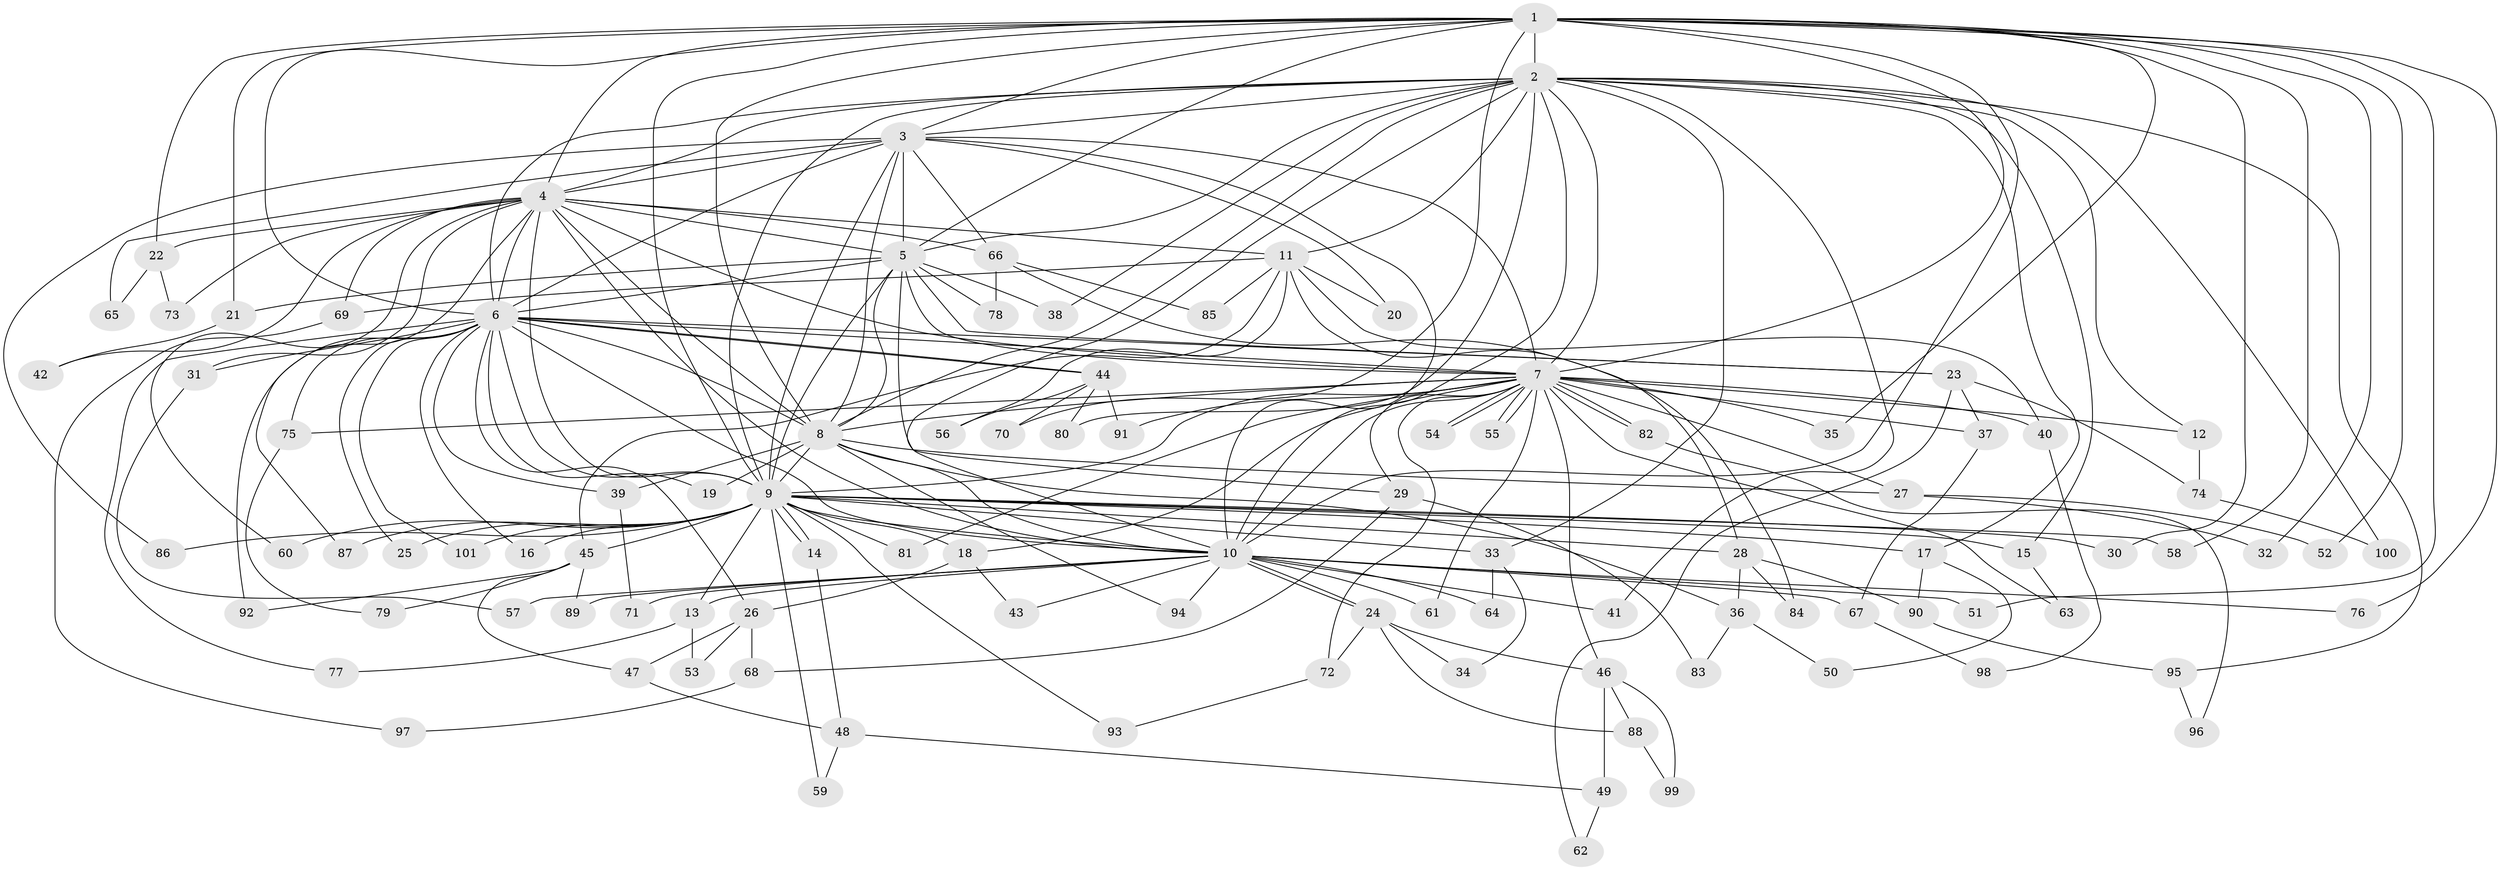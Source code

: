 // coarse degree distribution, {7: 0.01639344262295082, 16: 0.03278688524590164, 9: 0.03278688524590164, 26: 0.01639344262295082, 22: 0.01639344262295082, 10: 0.01639344262295082, 17: 0.01639344262295082, 5: 0.09836065573770492, 6: 0.06557377049180328, 4: 0.04918032786885246, 1: 0.06557377049180328, 3: 0.19672131147540983, 2: 0.3770491803278688}
// Generated by graph-tools (version 1.1) at 2025/49/03/04/25 22:49:43]
// undirected, 101 vertices, 227 edges
graph export_dot {
  node [color=gray90,style=filled];
  1;
  2;
  3;
  4;
  5;
  6;
  7;
  8;
  9;
  10;
  11;
  12;
  13;
  14;
  15;
  16;
  17;
  18;
  19;
  20;
  21;
  22;
  23;
  24;
  25;
  26;
  27;
  28;
  29;
  30;
  31;
  32;
  33;
  34;
  35;
  36;
  37;
  38;
  39;
  40;
  41;
  42;
  43;
  44;
  45;
  46;
  47;
  48;
  49;
  50;
  51;
  52;
  53;
  54;
  55;
  56;
  57;
  58;
  59;
  60;
  61;
  62;
  63;
  64;
  65;
  66;
  67;
  68;
  69;
  70;
  71;
  72;
  73;
  74;
  75;
  76;
  77;
  78;
  79;
  80;
  81;
  82;
  83;
  84;
  85;
  86;
  87;
  88;
  89;
  90;
  91;
  92;
  93;
  94;
  95;
  96;
  97;
  98;
  99;
  100;
  101;
  1 -- 2;
  1 -- 3;
  1 -- 4;
  1 -- 5;
  1 -- 6;
  1 -- 7;
  1 -- 8;
  1 -- 9;
  1 -- 10;
  1 -- 21;
  1 -- 22;
  1 -- 30;
  1 -- 32;
  1 -- 35;
  1 -- 51;
  1 -- 52;
  1 -- 58;
  1 -- 70;
  1 -- 76;
  2 -- 3;
  2 -- 4;
  2 -- 5;
  2 -- 6;
  2 -- 7;
  2 -- 8;
  2 -- 9;
  2 -- 10;
  2 -- 11;
  2 -- 12;
  2 -- 15;
  2 -- 17;
  2 -- 29;
  2 -- 33;
  2 -- 38;
  2 -- 41;
  2 -- 80;
  2 -- 95;
  2 -- 100;
  3 -- 4;
  3 -- 5;
  3 -- 6;
  3 -- 7;
  3 -- 8;
  3 -- 9;
  3 -- 10;
  3 -- 20;
  3 -- 65;
  3 -- 66;
  3 -- 86;
  4 -- 5;
  4 -- 6;
  4 -- 7;
  4 -- 8;
  4 -- 9;
  4 -- 10;
  4 -- 11;
  4 -- 22;
  4 -- 31;
  4 -- 42;
  4 -- 60;
  4 -- 66;
  4 -- 69;
  4 -- 73;
  4 -- 87;
  5 -- 6;
  5 -- 7;
  5 -- 8;
  5 -- 9;
  5 -- 10;
  5 -- 21;
  5 -- 23;
  5 -- 38;
  5 -- 78;
  6 -- 7;
  6 -- 8;
  6 -- 9;
  6 -- 10;
  6 -- 16;
  6 -- 19;
  6 -- 23;
  6 -- 25;
  6 -- 26;
  6 -- 31;
  6 -- 39;
  6 -- 44;
  6 -- 44;
  6 -- 75;
  6 -- 77;
  6 -- 92;
  6 -- 101;
  7 -- 8;
  7 -- 9;
  7 -- 10;
  7 -- 12;
  7 -- 18;
  7 -- 27;
  7 -- 29;
  7 -- 35;
  7 -- 37;
  7 -- 40;
  7 -- 46;
  7 -- 54;
  7 -- 54;
  7 -- 55;
  7 -- 55;
  7 -- 61;
  7 -- 63;
  7 -- 72;
  7 -- 75;
  7 -- 81;
  7 -- 82;
  7 -- 82;
  7 -- 91;
  8 -- 9;
  8 -- 10;
  8 -- 19;
  8 -- 27;
  8 -- 36;
  8 -- 39;
  8 -- 94;
  9 -- 10;
  9 -- 13;
  9 -- 14;
  9 -- 14;
  9 -- 15;
  9 -- 16;
  9 -- 17;
  9 -- 18;
  9 -- 25;
  9 -- 28;
  9 -- 30;
  9 -- 33;
  9 -- 45;
  9 -- 58;
  9 -- 59;
  9 -- 60;
  9 -- 81;
  9 -- 86;
  9 -- 87;
  9 -- 93;
  9 -- 101;
  10 -- 13;
  10 -- 24;
  10 -- 24;
  10 -- 41;
  10 -- 43;
  10 -- 51;
  10 -- 57;
  10 -- 61;
  10 -- 64;
  10 -- 67;
  10 -- 71;
  10 -- 76;
  10 -- 89;
  10 -- 94;
  11 -- 20;
  11 -- 28;
  11 -- 40;
  11 -- 45;
  11 -- 56;
  11 -- 69;
  11 -- 85;
  12 -- 74;
  13 -- 53;
  13 -- 77;
  14 -- 48;
  15 -- 63;
  17 -- 50;
  17 -- 90;
  18 -- 26;
  18 -- 43;
  21 -- 42;
  22 -- 65;
  22 -- 73;
  23 -- 37;
  23 -- 62;
  23 -- 74;
  24 -- 34;
  24 -- 46;
  24 -- 72;
  24 -- 88;
  26 -- 47;
  26 -- 53;
  26 -- 68;
  27 -- 32;
  27 -- 52;
  28 -- 36;
  28 -- 84;
  28 -- 90;
  29 -- 68;
  29 -- 83;
  31 -- 57;
  33 -- 34;
  33 -- 64;
  36 -- 50;
  36 -- 83;
  37 -- 67;
  39 -- 71;
  40 -- 98;
  44 -- 56;
  44 -- 70;
  44 -- 80;
  44 -- 91;
  45 -- 47;
  45 -- 79;
  45 -- 89;
  45 -- 92;
  46 -- 49;
  46 -- 88;
  46 -- 99;
  47 -- 48;
  48 -- 49;
  48 -- 59;
  49 -- 62;
  66 -- 78;
  66 -- 84;
  66 -- 85;
  67 -- 98;
  68 -- 97;
  69 -- 97;
  72 -- 93;
  74 -- 100;
  75 -- 79;
  82 -- 96;
  88 -- 99;
  90 -- 95;
  95 -- 96;
}
